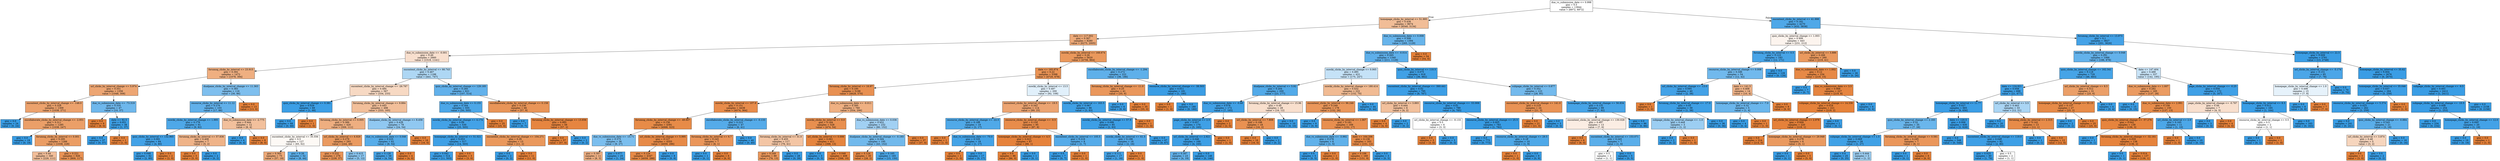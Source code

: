 digraph Tree {
node [shape=box, style="filled", color="black"] ;
0 [label="due_vs_submission_date <= 0.998\ngini = 0.5\nsamples = 13944\nvalue = [6972, 6972]", fillcolor="#e5813900"] ;
1 [label="homepage_clicks_by_interval <= 51.995\ngini = 0.438\nsamples = 9674\nvalue = [6540, 3134]", fillcolor="#e5813985"] ;
0 -> 1 [labeldistance=2.5, labelangle=45, headlabel="True"] ;
2 [label="date <= 117.002\ngini = 0.367\nsamples = 8280\nvalue = [6275, 2005]", fillcolor="#e58139ae"] ;
1 -> 2 ;
3 [label="due_vs_submission_date <= -0.001\ngini = 0.49\nsamples = 2660\nvalue = [1519, 1141]", fillcolor="#e581393f"] ;
2 -> 3 ;
4 [label="forumng_clicks_by_interval <= 23.915\ngini = 0.392\nsamples = 1472\nvalue = [1078, 394]", fillcolor="#e58139a2"] ;
3 -> 4 ;
5 [label="url_clicks_by_interval_change <= 5.974\ngini = 0.351\nsamples = 1356\nvalue = [1048, 308]", fillcolor="#e58139b4"] ;
4 -> 5 ;
6 [label="oucontent_clicks_by_interval_change <= -148.0\ngini = 0.328\nsamples = 1309\nvalue = [1038, 271]", fillcolor="#e58139bc"] ;
5 -> 6 ;
7 [label="gini = 0.0\nsamples = 24\nvalue = [0, 24]", fillcolor="#399de5ff"] ;
6 -> 7 ;
8 [label="oucollaborate_clicks_by_interval_change <= -2.931\ngini = 0.311\nsamples = 1285\nvalue = [1038, 247]", fillcolor="#e58139c2"] ;
6 -> 8 ;
9 [label="gini = 0.0\nsamples = 19\nvalue = [0, 19]", fillcolor="#399de5ff"] ;
8 -> 9 ;
10 [label="forumng_clicks_by_interval <= 0.001\ngini = 0.295\nsamples = 1266\nvalue = [1038, 228]", fillcolor="#e58139c7"] ;
8 -> 10 ;
11 [label="gini = 0.44\nsamples = 340\nvalue = [229, 111]", fillcolor="#e5813983"] ;
10 -> 11 ;
12 [label="gini = 0.221\nsamples = 926\nvalue = [809, 117]", fillcolor="#e58139da"] ;
10 -> 12 ;
13 [label="due_vs_submission_date <= -73.319\ngini = 0.335\nsamples = 47\nvalue = [10, 37]", fillcolor="#399de5ba"] ;
5 -> 13 ;
14 [label="gini = 0.0\nsamples = 9\nvalue = [9, 0]", fillcolor="#e58139ff"] ;
13 -> 14 ;
15 [label="date <= 92.5\ngini = 0.051\nsamples = 38\nvalue = [1, 37]", fillcolor="#399de5f8"] ;
13 -> 15 ;
16 [label="gini = 0.0\nsamples = 37\nvalue = [0, 37]", fillcolor="#399de5ff"] ;
15 -> 16 ;
17 [label="gini = 0.0\nsamples = 1\nvalue = [1, 0]", fillcolor="#e58139ff"] ;
15 -> 17 ;
18 [label="dualpane_clicks_by_interval_change <= 11.363\ngini = 0.383\nsamples = 116\nvalue = [30, 86]", fillcolor="#399de5a6"] ;
4 -> 18 ;
19 [label="resource_clicks_by_interval <= 11.12\ngini = 0.276\nsamples = 103\nvalue = [17, 86]", fillcolor="#399de5cd"] ;
18 -> 19 ;
20 [label="ouwiki_clicks_by_interval_change <= 1.995\ngini = 0.178\nsamples = 91\nvalue = [9, 82]", fillcolor="#399de5e3"] ;
19 -> 20 ;
21 [label="quiz_clicks_by_interval <= 132.965\ngini = 0.091\nsamples = 84\nvalue = [4, 80]", fillcolor="#399de5f2"] ;
20 -> 21 ;
22 [label="gini = 0.048\nsamples = 82\nvalue = [2, 80]", fillcolor="#399de5f9"] ;
21 -> 22 ;
23 [label="gini = 0.0\nsamples = 2\nvalue = [2, 0]", fillcolor="#e58139ff"] ;
21 -> 23 ;
24 [label="forumng_clicks_by_interval <= 57.836\ngini = 0.408\nsamples = 7\nvalue = [5, 2]", fillcolor="#e5813999"] ;
20 -> 24 ;
25 [label="gini = 0.0\nsamples = 5\nvalue = [5, 0]", fillcolor="#e58139ff"] ;
24 -> 25 ;
26 [label="gini = 0.0\nsamples = 2\nvalue = [0, 2]", fillcolor="#399de5ff"] ;
24 -> 26 ;
27 [label="due_vs_submission_date <= -2.775\ngini = 0.444\nsamples = 12\nvalue = [8, 4]", fillcolor="#e581397f"] ;
19 -> 27 ;
28 [label="gini = 0.0\nsamples = 4\nvalue = [0, 4]", fillcolor="#399de5ff"] ;
27 -> 28 ;
29 [label="gini = 0.0\nsamples = 8\nvalue = [8, 0]", fillcolor="#e58139ff"] ;
27 -> 29 ;
30 [label="gini = 0.0\nsamples = 13\nvalue = [13, 0]", fillcolor="#e58139ff"] ;
18 -> 30 ;
31 [label="oucontent_clicks_by_interval <= 66.743\ngini = 0.467\nsamples = 1188\nvalue = [441, 747]", fillcolor="#399de568"] ;
3 -> 31 ;
32 [label="oucontent_clicks_by_interval_change <= -26.787\ngini = 0.484\nsamples = 567\nvalue = [334, 233]", fillcolor="#e581394d"] ;
31 -> 32 ;
33 [label="quiz_clicks_by_interval_change <= 0.381\ngini = 0.029\nsamples = 69\nvalue = [1, 68]", fillcolor="#399de5fb"] ;
32 -> 33 ;
34 [label="gini = 0.0\nsamples = 68\nvalue = [0, 68]", fillcolor="#399de5ff"] ;
33 -> 34 ;
35 [label="gini = 0.0\nsamples = 1\nvalue = [1, 0]", fillcolor="#e58139ff"] ;
33 -> 35 ;
36 [label="forumng_clicks_by_interval_change <= 9.884\ngini = 0.443\nsamples = 498\nvalue = [333, 165]", fillcolor="#e5813981"] ;
32 -> 36 ;
37 [label="forumng_clicks_by_interval <= 0.005\ngini = 0.389\nsamples = 420\nvalue = [309, 111]", fillcolor="#e58139a3"] ;
36 -> 37 ;
38 [label="oucontent_clicks_by_interval <= 35.556\ngini = 0.5\nsamples = 127\nvalue = [65, 62]", fillcolor="#e581390c"] ;
37 -> 38 ;
39 [label="gini = 0.365\nsamples = 75\nvalue = [57, 18]", fillcolor="#e58139ae"] ;
38 -> 39 ;
40 [label="gini = 0.26\nsamples = 52\nvalue = [8, 44]", fillcolor="#399de5d1"] ;
38 -> 40 ;
41 [label="url_clicks_by_interval <= 6.929\ngini = 0.279\nsamples = 293\nvalue = [244, 49]", fillcolor="#e58139cc"] ;
37 -> 41 ;
42 [label="gini = 0.232\nsamples = 276\nvalue = [239, 37]", fillcolor="#e58139d8"] ;
41 -> 42 ;
43 [label="gini = 0.415\nsamples = 17\nvalue = [5, 12]", fillcolor="#399de595"] ;
41 -> 43 ;
44 [label="dualpane_clicks_by_interval_change <= 8.458\ngini = 0.426\nsamples = 78\nvalue = [24, 54]", fillcolor="#399de58e"] ;
36 -> 44 ;
45 [label="due_vs_submission_date <= 0.046\ngini = 0.225\nsamples = 62\nvalue = [8, 54]", fillcolor="#399de5d9"] ;
44 -> 45 ;
46 [label="gini = 0.128\nsamples = 58\nvalue = [4, 54]", fillcolor="#399de5ec"] ;
45 -> 46 ;
47 [label="gini = 0.0\nsamples = 4\nvalue = [4, 0]", fillcolor="#e58139ff"] ;
45 -> 47 ;
48 [label="gini = 0.0\nsamples = 16\nvalue = [16, 0]", fillcolor="#e58139ff"] ;
44 -> 48 ;
49 [label="quiz_clicks_by_interval_change <= 129.185\ngini = 0.285\nsamples = 621\nvalue = [107, 514]", fillcolor="#399de5ca"] ;
31 -> 49 ;
50 [label="due_vs_submission_date <= 0.155\ngini = 0.164\nsamples = 555\nvalue = [50, 505]", fillcolor="#399de5e6"] ;
49 -> 50 ;
51 [label="ouwiki_clicks_by_interval_change <= 4.174\ngini = 0.09\nsamples = 530\nvalue = [25, 505]", fillcolor="#399de5f2"] ;
50 -> 51 ;
52 [label="homepage_clicks_by_interval <= 51.021\ngini = 0.053\nsamples = 517\nvalue = [14, 503]", fillcolor="#399de5f8"] ;
51 -> 52 ;
53 [label="gini = 0.042\nsamples = 514\nvalue = [11, 503]", fillcolor="#399de5f9"] ;
52 -> 53 ;
54 [label="gini = 0.0\nsamples = 3\nvalue = [3, 0]", fillcolor="#e58139ff"] ;
52 -> 54 ;
55 [label="oucontent_clicks_by_interval_change <= 104.271\ngini = 0.26\nsamples = 13\nvalue = [11, 2]", fillcolor="#e58139d1"] ;
51 -> 55 ;
56 [label="gini = 0.0\nsamples = 2\nvalue = [0, 2]", fillcolor="#399de5ff"] ;
55 -> 56 ;
57 [label="gini = 0.0\nsamples = 11\nvalue = [11, 0]", fillcolor="#e58139ff"] ;
55 -> 57 ;
58 [label="gini = 0.0\nsamples = 25\nvalue = [25, 0]", fillcolor="#e58139ff"] ;
50 -> 58 ;
59 [label="oucollaborate_clicks_by_interval_change <= 0.158\ngini = 0.236\nsamples = 66\nvalue = [57, 9]", fillcolor="#e58139d7"] ;
49 -> 59 ;
60 [label="gini = 0.0\nsamples = 7\nvalue = [0, 7]", fillcolor="#399de5ff"] ;
59 -> 60 ;
61 [label="forumng_clicks_by_interval_change <= 13.656\ngini = 0.065\nsamples = 59\nvalue = [57, 2]", fillcolor="#e58139f6"] ;
59 -> 61 ;
62 [label="gini = 0.0\nsamples = 57\nvalue = [57, 0]", fillcolor="#e58139ff"] ;
61 -> 62 ;
63 [label="gini = 0.0\nsamples = 2\nvalue = [0, 2]", fillcolor="#399de5ff"] ;
61 -> 63 ;
64 [label="ouwiki_clicks_by_interval <= 168.674\ngini = 0.26\nsamples = 5620\nvalue = [4756, 864]", fillcolor="#e58139d1"] ;
2 -> 64 ;
65 [label="date <= 165.974\ngini = 0.22\nsamples = 5398\nvalue = [4720, 678]", fillcolor="#e58139da"] ;
64 -> 65 ;
66 [label="forumng_clicks_by_interval <= 16.97\ngini = 0.195\nsamples = 5198\nvalue = [4628, 570]", fillcolor="#e58139e0"] ;
65 -> 66 ;
67 [label="ouwiki_clicks_by_interval <= 107.9\ngini = 0.151\nsamples = 4438\nvalue = [4074, 364]", fillcolor="#e58139e8"] ;
66 -> 67 ;
68 [label="forumng_clicks_by_interval_change <= -49.607\ngini = 0.136\nsamples = 4391\nvalue = [4068, 323]", fillcolor="#e58139eb"] ;
67 -> 68 ;
69 [label="due_vs_submission_date <= -15.71\ngini = 0.375\nsamples = 36\nvalue = [9, 27]", fillcolor="#399de5aa"] ;
68 -> 69 ;
70 [label="gini = 0.397\nsamples = 11\nvalue = [8, 3]", fillcolor="#e581399f"] ;
69 -> 70 ;
71 [label="gini = 0.077\nsamples = 25\nvalue = [1, 24]", fillcolor="#399de5f4"] ;
69 -> 71 ;
72 [label="url_clicks_by_interval_change <= 5.995\ngini = 0.127\nsamples = 4355\nvalue = [4059, 296]", fillcolor="#e58139ec"] ;
68 -> 72 ;
73 [label="gini = 0.124\nsamples = 4347\nvalue = [4059, 288]", fillcolor="#e58139ed"] ;
72 -> 73 ;
74 [label="gini = 0.0\nsamples = 8\nvalue = [0, 8]", fillcolor="#399de5ff"] ;
72 -> 74 ;
75 [label="oucollaborate_clicks_by_interval_change <= -0.133\ngini = 0.223\nsamples = 47\nvalue = [6, 41]", fillcolor="#399de5da"] ;
67 -> 75 ;
76 [label="forumng_clicks_by_interval <= 6.7\ngini = 0.245\nsamples = 7\nvalue = [6, 1]", fillcolor="#e58139d4"] ;
75 -> 76 ;
77 [label="gini = 0.0\nsamples = 1\nvalue = [0, 1]", fillcolor="#399de5ff"] ;
76 -> 77 ;
78 [label="gini = 0.0\nsamples = 6\nvalue = [6, 0]", fillcolor="#e58139ff"] ;
76 -> 78 ;
79 [label="gini = 0.0\nsamples = 40\nvalue = [0, 40]", fillcolor="#399de5ff"] ;
75 -> 79 ;
80 [label="due_vs_submission_date <= -0.011\ngini = 0.395\nsamples = 760\nvalue = [554, 206]", fillcolor="#e58139a0"] ;
66 -> 80 ;
81 [label="ouwiki_clicks_by_interval <= 0.0\ngini = 0.184\nsamples = 528\nvalue = [474, 54]", fillcolor="#e58139e2"] ;
80 -> 81 ;
82 [label="forumng_clicks_by_interval <= 31.0\ngini = 0.455\nsamples = 117\nvalue = [76, 41]", fillcolor="#e5813975"] ;
81 -> 82 ;
83 [label="gini = 0.249\nsamples = 89\nvalue = [76, 13]", fillcolor="#e58139d3"] ;
82 -> 83 ;
84 [label="gini = 0.0\nsamples = 28\nvalue = [0, 28]", fillcolor="#399de5ff"] ;
82 -> 84 ;
85 [label="url_clicks_by_interval <= 0.006\ngini = 0.061\nsamples = 411\nvalue = [398, 13]", fillcolor="#e58139f7"] ;
81 -> 85 ;
86 [label="gini = 0.0\nsamples = 3\nvalue = [0, 3]", fillcolor="#399de5ff"] ;
85 -> 86 ;
87 [label="gini = 0.048\nsamples = 408\nvalue = [398, 10]", fillcolor="#e58139f9"] ;
85 -> 87 ;
88 [label="due_vs_submission_date <= 0.036\ngini = 0.452\nsamples = 232\nvalue = [80, 152]", fillcolor="#399de579"] ;
80 -> 88 ;
89 [label="dualpane_clicks_by_interval_change <= -0.193\ngini = 0.344\nsamples = 195\nvalue = [43, 152]", fillcolor="#399de5b7"] ;
88 -> 89 ;
90 [label="gini = 0.124\nsamples = 30\nvalue = [28, 2]", fillcolor="#e58139ed"] ;
89 -> 90 ;
91 [label="gini = 0.165\nsamples = 165\nvalue = [15, 150]", fillcolor="#399de5e6"] ;
89 -> 91 ;
92 [label="gini = 0.0\nsamples = 37\nvalue = [37, 0]", fillcolor="#e58139ff"] ;
88 -> 92 ;
93 [label="ouwiki_clicks_by_interval <= 13.5\ngini = 0.497\nsamples = 200\nvalue = [92, 108]", fillcolor="#399de526"] ;
65 -> 93 ;
94 [label="oucontent_clicks_by_interval_change <= -19.5\ngini = 0.342\nsamples = 114\nvalue = [89, 25]", fillcolor="#e58139b7"] ;
93 -> 94 ;
95 [label="resource_clicks_by_interval_change <= -22.5\ngini = 0.188\nsamples = 19\nvalue = [2, 17]", fillcolor="#399de5e1"] ;
94 -> 95 ;
96 [label="gini = 0.0\nsamples = 1\nvalue = [1, 0]", fillcolor="#e58139ff"] ;
95 -> 96 ;
97 [label="due_vs_submission_date <= -70.0\ngini = 0.105\nsamples = 18\nvalue = [1, 17]", fillcolor="#399de5f0"] ;
95 -> 97 ;
98 [label="gini = 0.0\nsamples = 1\nvalue = [1, 0]", fillcolor="#e58139ff"] ;
97 -> 98 ;
99 [label="gini = 0.0\nsamples = 17\nvalue = [0, 17]", fillcolor="#399de5ff"] ;
97 -> 99 ;
100 [label="resource_clicks_by_interval_change <= -0.5\ngini = 0.154\nsamples = 95\nvalue = [87, 8]", fillcolor="#e58139e8"] ;
94 -> 100 ;
101 [label="homepage_clicks_by_interval_change <= 4.5\ngini = 0.023\nsamples = 87\nvalue = [86, 1]", fillcolor="#e58139fc"] ;
100 -> 101 ;
102 [label="gini = 0.0\nsamples = 86\nvalue = [86, 0]", fillcolor="#e58139ff"] ;
101 -> 102 ;
103 [label="gini = 0.0\nsamples = 1\nvalue = [0, 1]", fillcolor="#399de5ff"] ;
101 -> 103 ;
104 [label="oucontent_clicks_by_interval <= 105.5\ngini = 0.219\nsamples = 8\nvalue = [1, 7]", fillcolor="#399de5db"] ;
100 -> 104 ;
105 [label="gini = 0.0\nsamples = 7\nvalue = [0, 7]", fillcolor="#399de5ff"] ;
104 -> 105 ;
106 [label="gini = 0.0\nsamples = 1\nvalue = [1, 0]", fillcolor="#e58139ff"] ;
104 -> 106 ;
107 [label="ouwiki_clicks_by_interval <= 163.5\ngini = 0.067\nsamples = 86\nvalue = [3, 83]", fillcolor="#399de5f6"] ;
93 -> 107 ;
108 [label="ouwiki_clicks_by_interval_change <= 57.5\ngini = 0.046\nsamples = 85\nvalue = [2, 83]", fillcolor="#399de5f9"] ;
107 -> 108 ;
109 [label="ouwiki_clicks_by_interval <= 61.5\ngini = 0.198\nsamples = 18\nvalue = [2, 16]", fillcolor="#399de5df"] ;
108 -> 109 ;
110 [label="gini = 0.111\nsamples = 17\nvalue = [1, 16]", fillcolor="#399de5ef"] ;
109 -> 110 ;
111 [label="gini = 0.0\nsamples = 1\nvalue = [1, 0]", fillcolor="#e58139ff"] ;
109 -> 111 ;
112 [label="gini = 0.0\nsamples = 67\nvalue = [0, 67]", fillcolor="#399de5ff"] ;
108 -> 112 ;
113 [label="gini = 0.0\nsamples = 1\nvalue = [1, 0]", fillcolor="#e58139ff"] ;
107 -> 113 ;
114 [label="oucollaborate_clicks_by_interval_change <= -1.294\ngini = 0.272\nsamples = 222\nvalue = [36, 186]", fillcolor="#399de5ce"] ;
64 -> 114 ;
115 [label="forumng_clicks_by_interval_change <= -11.0\ngini = 0.25\nsamples = 41\nvalue = [35, 6]", fillcolor="#e58139d3"] ;
114 -> 115 ;
116 [label="gini = 0.0\nsamples = 6\nvalue = [0, 6]", fillcolor="#399de5ff"] ;
115 -> 116 ;
117 [label="gini = 0.0\nsamples = 35\nvalue = [35, 0]", fillcolor="#e58139ff"] ;
115 -> 117 ;
118 [label="resource_clicks_by_interval_change <= -38.503\ngini = 0.011\nsamples = 181\nvalue = [1, 180]", fillcolor="#399de5fe"] ;
114 -> 118 ;
119 [label="gini = 0.0\nsamples = 1\nvalue = [1, 0]", fillcolor="#e58139ff"] ;
118 -> 119 ;
120 [label="gini = 0.0\nsamples = 180\nvalue = [0, 180]", fillcolor="#399de5ff"] ;
118 -> 120 ;
121 [label="due_vs_submission_date <= 0.008\ngini = 0.308\nsamples = 1394\nvalue = [265, 1129]", fillcolor="#399de5c3"] ;
1 -> 121 ;
122 [label="due_vs_submission_date <= -0.014\ngini = 0.265\nsamples = 1340\nvalue = [211, 1129]", fillcolor="#399de5cf"] ;
121 -> 122 ;
123 [label="ouwiki_clicks_by_interval_change <= 0.065\ngini = 0.485\nsamples = 422\nvalue = [175, 247]", fillcolor="#399de54a"] ;
122 -> 123 ;
124 [label="dualpane_clicks_by_interval <= 5.92\ngini = 0.204\nsamples = 200\nvalue = [23, 177]", fillcolor="#399de5de"] ;
123 -> 124 ;
125 [label="due_vs_submission_date <= -0.68\ngini = 0.078\nsamples = 172\nvalue = [7, 165]", fillcolor="#399de5f4"] ;
124 -> 125 ;
126 [label="page_clicks_by_interval <= 2.5\ngini = 0.057\nsamples = 170\nvalue = [5, 165]", fillcolor="#399de5f7"] ;
125 -> 126 ;
127 [label="url_clicks_by_interval <= 2.921\ngini = 0.046\nsamples = 169\nvalue = [4, 165]", fillcolor="#399de5f9"] ;
126 -> 127 ;
128 [label="gini = 0.287\nsamples = 23\nvalue = [4, 19]", fillcolor="#399de5c9"] ;
127 -> 128 ;
129 [label="gini = 0.0\nsamples = 146\nvalue = [0, 146]", fillcolor="#399de5ff"] ;
127 -> 129 ;
130 [label="gini = 0.0\nsamples = 1\nvalue = [1, 0]", fillcolor="#e58139ff"] ;
126 -> 130 ;
131 [label="gini = 0.0\nsamples = 2\nvalue = [2, 0]", fillcolor="#e58139ff"] ;
125 -> 131 ;
132 [label="forumng_clicks_by_interval_change <= 15.96\ngini = 0.49\nsamples = 28\nvalue = [16, 12]", fillcolor="#e5813940"] ;
124 -> 132 ;
133 [label="url_clicks_by_interval <= 7.808\ngini = 0.198\nsamples = 18\nvalue = [16, 2]", fillcolor="#e58139df"] ;
132 -> 133 ;
134 [label="gini = 0.0\nsamples = 16\nvalue = [16, 0]", fillcolor="#e58139ff"] ;
133 -> 134 ;
135 [label="gini = 0.0\nsamples = 2\nvalue = [0, 2]", fillcolor="#399de5ff"] ;
133 -> 135 ;
136 [label="gini = 0.0\nsamples = 10\nvalue = [0, 10]", fillcolor="#399de5ff"] ;
132 -> 136 ;
137 [label="ouwiki_clicks_by_interval_change <= 180.414\ngini = 0.432\nsamples = 222\nvalue = [152, 70]", fillcolor="#e581398a"] ;
123 -> 137 ;
138 [label="oucontent_clicks_by_interval <= 96.246\ngini = 0.249\nsamples = 178\nvalue = [152, 26]", fillcolor="#e58139d3"] ;
137 -> 138 ;
139 [label="gini = 0.0\nsamples = 9\nvalue = [0, 9]", fillcolor="#399de5ff"] ;
138 -> 139 ;
140 [label="resource_clicks_by_interval <= 1.067\ngini = 0.181\nsamples = 169\nvalue = [152, 17]", fillcolor="#e58139e2"] ;
138 -> 140 ;
141 [label="due_vs_submission_date <= -3.992\ngini = 0.278\nsamples = 6\nvalue = [1, 5]", fillcolor="#399de5cc"] ;
140 -> 141 ;
142 [label="gini = 0.0\nsamples = 5\nvalue = [0, 5]", fillcolor="#399de5ff"] ;
141 -> 142 ;
143 [label="gini = 0.0\nsamples = 1\nvalue = [1, 0]", fillcolor="#e58139ff"] ;
141 -> 143 ;
144 [label="date <= 164.206\ngini = 0.136\nsamples = 163\nvalue = [151, 12]", fillcolor="#e58139eb"] ;
140 -> 144 ;
145 [label="gini = 0.106\nsamples = 160\nvalue = [151, 9]", fillcolor="#e58139f0"] ;
144 -> 145 ;
146 [label="gini = 0.0\nsamples = 3\nvalue = [0, 3]", fillcolor="#399de5ff"] ;
144 -> 146 ;
147 [label="gini = 0.0\nsamples = 44\nvalue = [0, 44]", fillcolor="#399de5ff"] ;
137 -> 147 ;
148 [label="quiz_clicks_by_interval <= 110.5\ngini = 0.075\nsamples = 918\nvalue = [36, 882]", fillcolor="#399de5f5"] ;
122 -> 148 ;
149 [label="oucontent_clicks_by_interval_change <= -360.441\ngini = 0.02\nsamples = 795\nvalue = [8, 787]", fillcolor="#399de5fc"] ;
148 -> 149 ;
150 [label="url_clicks_by_interval <= 3.893\ngini = 0.444\nsamples = 6\nvalue = [4, 2]", fillcolor="#e581397f"] ;
149 -> 150 ;
151 [label="gini = 0.0\nsamples = 4\nvalue = [4, 0]", fillcolor="#e58139ff"] ;
150 -> 151 ;
152 [label="gini = 0.0\nsamples = 2\nvalue = [0, 2]", fillcolor="#399de5ff"] ;
150 -> 152 ;
153 [label="resource_clicks_by_interval_change <= -53.906\ngini = 0.01\nsamples = 789\nvalue = [4, 785]", fillcolor="#399de5fe"] ;
149 -> 153 ;
154 [label="url_clicks_by_interval_change <= -9.133\ngini = 0.5\nsamples = 6\nvalue = [3, 3]", fillcolor="#e5813900"] ;
153 -> 154 ;
155 [label="gini = 0.0\nsamples = 3\nvalue = [3, 0]", fillcolor="#e58139ff"] ;
154 -> 155 ;
156 [label="gini = 0.0\nsamples = 3\nvalue = [0, 3]", fillcolor="#399de5ff"] ;
154 -> 156 ;
157 [label="resource_clicks_by_interval_change <= 25.5\ngini = 0.003\nsamples = 783\nvalue = [1, 782]", fillcolor="#399de5ff"] ;
153 -> 157 ;
158 [label="gini = 0.0\nsamples = 773\nvalue = [0, 773]", fillcolor="#399de5ff"] ;
157 -> 158 ;
159 [label="resource_clicks_by_interval_change <= 29.5\ngini = 0.18\nsamples = 10\nvalue = [1, 9]", fillcolor="#399de5e3"] ;
157 -> 159 ;
160 [label="gini = 0.0\nsamples = 1\nvalue = [1, 0]", fillcolor="#e58139ff"] ;
159 -> 160 ;
161 [label="gini = 0.0\nsamples = 9\nvalue = [0, 9]", fillcolor="#399de5ff"] ;
159 -> 161 ;
162 [label="subpage_clicks_by_interval <= 0.877\ngini = 0.352\nsamples = 123\nvalue = [28, 95]", fillcolor="#399de5b4"] ;
148 -> 162 ;
163 [label="oucontent_clicks_by_interval_change <= 141.0\ngini = 0.219\nsamples = 24\nvalue = [21, 3]", fillcolor="#e58139db"] ;
162 -> 163 ;
164 [label="gini = 0.0\nsamples = 21\nvalue = [21, 0]", fillcolor="#e58139ff"] ;
163 -> 164 ;
165 [label="gini = 0.0\nsamples = 3\nvalue = [0, 3]", fillcolor="#399de5ff"] ;
163 -> 165 ;
166 [label="homepage_clicks_by_interval_change <= 56.834\ngini = 0.131\nsamples = 99\nvalue = [7, 92]", fillcolor="#399de5ec"] ;
162 -> 166 ;
167 [label="oucontent_clicks_by_interval_change <= 130.028\ngini = 0.497\nsamples = 13\nvalue = [7, 6]", fillcolor="#e5813924"] ;
166 -> 167 ;
168 [label="gini = 0.0\nsamples = 6\nvalue = [6, 0]", fillcolor="#e58139ff"] ;
167 -> 168 ;
169 [label="oucontent_clicks_by_interval <= 153.071\ngini = 0.245\nsamples = 7\nvalue = [1, 6]", fillcolor="#399de5d4"] ;
167 -> 169 ;
170 [label="gini = 0.5\nsamples = 2\nvalue = [1, 1]", fillcolor="#e5813900"] ;
169 -> 170 ;
171 [label="gini = 0.0\nsamples = 5\nvalue = [0, 5]", fillcolor="#399de5ff"] ;
169 -> 171 ;
172 [label="gini = 0.0\nsamples = 86\nvalue = [0, 86]", fillcolor="#399de5ff"] ;
166 -> 172 ;
173 [label="gini = 0.0\nsamples = 54\nvalue = [54, 0]", fillcolor="#e58139ff"] ;
121 -> 173 ;
174 [label="oucontent_clicks_by_interval <= 41.998\ngini = 0.182\nsamples = 4270\nvalue = [432, 3838]", fillcolor="#399de5e2"] ;
0 -> 174 [labeldistance=2.5, labelangle=-45, headlabel="False"] ;
175 [label="quiz_clicks_by_interval_change <= 1.003\ngini = 0.499\nsamples = 443\nvalue = [231, 212]", fillcolor="#e5813915"] ;
174 -> 175 ;
176 [label="forumng_clicks_by_interval <= 0.5\ngini = 0.123\nsamples = 183\nvalue = [12, 171]", fillcolor="#399de5ed"] ;
175 -> 176 ;
177 [label="resource_clicks_by_interval_change <= 0.008\ngini = 0.346\nsamples = 54\nvalue = [12, 42]", fillcolor="#399de5b6"] ;
176 -> 177 ;
178 [label="url_clicks_by_interval_change <= -13.0\ngini = 0.095\nsamples = 40\nvalue = [2, 38]", fillcolor="#399de5f2"] ;
177 -> 178 ;
179 [label="gini = 0.0\nsamples = 1\nvalue = [1, 0]", fillcolor="#e58139ff"] ;
178 -> 179 ;
180 [label="forumng_clicks_by_interval_change <= -17.0\ngini = 0.05\nsamples = 39\nvalue = [1, 38]", fillcolor="#399de5f8"] ;
178 -> 180 ;
181 [label="subpage_clicks_by_interval_change <= -1.0\ngini = 0.444\nsamples = 3\nvalue = [1, 2]", fillcolor="#399de57f"] ;
180 -> 181 ;
182 [label="gini = 0.0\nsamples = 2\nvalue = [0, 2]", fillcolor="#399de5ff"] ;
181 -> 182 ;
183 [label="gini = 0.0\nsamples = 1\nvalue = [1, 0]", fillcolor="#e58139ff"] ;
181 -> 183 ;
184 [label="gini = 0.0\nsamples = 36\nvalue = [0, 36]", fillcolor="#399de5ff"] ;
180 -> 184 ;
185 [label="date <= 141.5\ngini = 0.408\nsamples = 14\nvalue = [10, 4]", fillcolor="#e5813999"] ;
177 -> 185 ;
186 [label="homepage_clicks_by_interval_change <= -7.0\ngini = 0.32\nsamples = 5\nvalue = [1, 4]", fillcolor="#399de5bf"] ;
185 -> 186 ;
187 [label="gini = 0.0\nsamples = 4\nvalue = [0, 4]", fillcolor="#399de5ff"] ;
186 -> 187 ;
188 [label="gini = 0.0\nsamples = 1\nvalue = [1, 0]", fillcolor="#e58139ff"] ;
186 -> 188 ;
189 [label="gini = 0.0\nsamples = 9\nvalue = [9, 0]", fillcolor="#e58139ff"] ;
185 -> 189 ;
190 [label="gini = 0.0\nsamples = 129\nvalue = [0, 129]", fillcolor="#399de5ff"] ;
176 -> 190 ;
191 [label="url_clicks_by_interval <= 3.886\ngini = 0.266\nsamples = 260\nvalue = [219, 41]", fillcolor="#e58139cf"] ;
175 -> 191 ;
192 [label="due_vs_submission_date <= 1.002\ngini = 0.12\nsamples = 234\nvalue = [219, 15]", fillcolor="#e58139ee"] ;
191 -> 192 ;
193 [label="gini = 0.0\nsamples = 7\nvalue = [0, 7]", fillcolor="#399de5ff"] ;
192 -> 193 ;
194 [label="due_vs_submission_date <= 3.5\ngini = 0.068\nsamples = 227\nvalue = [219, 8]", fillcolor="#e58139f6"] ;
192 -> 194 ;
195 [label="subpage_clicks_by_interval_change <= 14.336\ngini = 0.018\nsamples = 221\nvalue = [219, 2]", fillcolor="#e58139fd"] ;
194 -> 195 ;
196 [label="url_clicks_by_interval_change <= 2.978\ngini = 0.009\nsamples = 220\nvalue = [219, 1]", fillcolor="#e58139fe"] ;
195 -> 196 ;
197 [label="gini = 0.0\nsamples = 214\nvalue = [214, 0]", fillcolor="#e58139ff"] ;
196 -> 197 ;
198 [label="homepage_clicks_by_interval_change <= 29.948\ngini = 0.278\nsamples = 6\nvalue = [5, 1]", fillcolor="#e58139cc"] ;
196 -> 198 ;
199 [label="gini = 0.0\nsamples = 1\nvalue = [0, 1]", fillcolor="#399de5ff"] ;
198 -> 199 ;
200 [label="gini = 0.0\nsamples = 5\nvalue = [5, 0]", fillcolor="#e58139ff"] ;
198 -> 200 ;
201 [label="gini = 0.0\nsamples = 1\nvalue = [0, 1]", fillcolor="#399de5ff"] ;
195 -> 201 ;
202 [label="gini = 0.0\nsamples = 6\nvalue = [0, 6]", fillcolor="#399de5ff"] ;
194 -> 202 ;
203 [label="gini = 0.0\nsamples = 26\nvalue = [0, 26]", fillcolor="#399de5ff"] ;
191 -> 203 ;
204 [label="forumng_clicks_by_interval <= 13.973\ngini = 0.1\nsamples = 3827\nvalue = [201, 3626]", fillcolor="#399de5f1"] ;
174 -> 204 ;
205 [label="ouwiki_clicks_by_interval_change <= 0.048\ngini = 0.291\nsamples = 1066\nvalue = [188, 878]", fillcolor="#399de5c8"] ;
204 -> 205 ;
206 [label="quiz_clicks_by_interval_change <= 162.341\ngini = 0.118\nsamples = 729\nvalue = [46, 683]", fillcolor="#399de5ee"] ;
205 -> 206 ;
207 [label="date <= 124.921\ngini = 0.058\nsamples = 698\nvalue = [21, 677]", fillcolor="#399de5f7"] ;
206 -> 207 ;
208 [label="homepage_clicks_by_interval <= 11.77\ngini = 0.027\nsamples = 665\nvalue = [9, 656]", fillcolor="#399de5fc"] ;
207 -> 208 ;
209 [label="quiz_clicks_by_interval_change <= 2.183\ngini = 0.32\nsamples = 35\nvalue = [7, 28]", fillcolor="#399de5bf"] ;
208 -> 209 ;
210 [label="subpage_clicks_by_interval_change <= 1.5\ngini = 0.069\nsamples = 28\nvalue = [1, 27]", fillcolor="#399de5f6"] ;
209 -> 210 ;
211 [label="gini = 0.0\nsamples = 25\nvalue = [0, 25]", fillcolor="#399de5ff"] ;
210 -> 211 ;
212 [label="gini = 0.444\nsamples = 3\nvalue = [1, 2]", fillcolor="#399de57f"] ;
210 -> 212 ;
213 [label="forumng_clicks_by_interval_change <= 0.581\ngini = 0.245\nsamples = 7\nvalue = [6, 1]", fillcolor="#e58139d4"] ;
209 -> 213 ;
214 [label="gini = 0.0\nsamples = 1\nvalue = [0, 1]", fillcolor="#399de5ff"] ;
213 -> 214 ;
215 [label="gini = 0.0\nsamples = 6\nvalue = [6, 0]", fillcolor="#e58139ff"] ;
213 -> 215 ;
216 [label="date <= 120.5\ngini = 0.006\nsamples = 630\nvalue = [2, 628]", fillcolor="#399de5fe"] ;
208 -> 216 ;
217 [label="gini = 0.0\nsamples = 548\nvalue = [0, 548]", fillcolor="#399de5ff"] ;
216 -> 217 ;
218 [label="oucontent_clicks_by_interval_change <= 119.0\ngini = 0.048\nsamples = 82\nvalue = [2, 80]", fillcolor="#399de5f9"] ;
216 -> 218 ;
219 [label="gini = 0.025\nsamples = 80\nvalue = [1, 79]", fillcolor="#399de5fc"] ;
218 -> 219 ;
220 [label="gini = 0.5\nsamples = 2\nvalue = [1, 1]", fillcolor="#e5813900"] ;
218 -> 220 ;
221 [label="url_clicks_by_interval <= 3.5\ngini = 0.463\nsamples = 33\nvalue = [12, 21]", fillcolor="#399de56d"] ;
207 -> 221 ;
222 [label="gini = 0.0\nsamples = 20\nvalue = [0, 20]", fillcolor="#399de5ff"] ;
221 -> 222 ;
223 [label="forumng_clicks_by_interval <= 2.315\ngini = 0.142\nsamples = 13\nvalue = [12, 1]", fillcolor="#e58139ea"] ;
221 -> 223 ;
224 [label="gini = 0.0\nsamples = 1\nvalue = [0, 1]", fillcolor="#399de5ff"] ;
223 -> 224 ;
225 [label="gini = 0.0\nsamples = 12\nvalue = [12, 0]", fillcolor="#e58139ff"] ;
223 -> 225 ;
226 [label="url_clicks_by_interval_change <= 8.5\ngini = 0.312\nsamples = 31\nvalue = [25, 6]", fillcolor="#e58139c2"] ;
206 -> 226 ;
227 [label="homepage_clicks_by_interval_change <= 55.15\ngini = 0.137\nsamples = 27\nvalue = [25, 2]", fillcolor="#e58139eb"] ;
226 -> 227 ;
228 [label="gini = 0.0\nsamples = 2\nvalue = [0, 2]", fillcolor="#399de5ff"] ;
227 -> 228 ;
229 [label="gini = 0.0\nsamples = 25\nvalue = [25, 0]", fillcolor="#e58139ff"] ;
227 -> 229 ;
230 [label="gini = 0.0\nsamples = 4\nvalue = [0, 4]", fillcolor="#399de5ff"] ;
226 -> 230 ;
231 [label="date <= 147.404\ngini = 0.488\nsamples = 337\nvalue = [142, 195]", fillcolor="#399de545"] ;
205 -> 231 ;
232 [label="due_vs_submission_date <= 1.007\ngini = 0.282\nsamples = 165\nvalue = [137, 28]", fillcolor="#e58139cb"] ;
231 -> 232 ;
233 [label="gini = 0.0\nsamples = 15\nvalue = [0, 15]", fillcolor="#399de5ff"] ;
232 -> 233 ;
234 [label="due_vs_submission_date <= 2.991\ngini = 0.158\nsamples = 150\nvalue = [137, 13]", fillcolor="#e58139e7"] ;
232 -> 234 ;
235 [label="quiz_clicks_by_interval_change <= -57.276\ngini = 0.042\nsamples = 139\nvalue = [136, 3]", fillcolor="#e58139f9"] ;
234 -> 235 ;
236 [label="gini = 0.0\nsamples = 1\nvalue = [0, 1]", fillcolor="#399de5ff"] ;
235 -> 236 ;
237 [label="forumng_clicks_by_interval_change <= -32.161\ngini = 0.029\nsamples = 138\nvalue = [136, 2]", fillcolor="#e58139fb"] ;
235 -> 237 ;
238 [label="gini = 0.0\nsamples = 1\nvalue = [0, 1]", fillcolor="#399de5ff"] ;
237 -> 238 ;
239 [label="gini = 0.014\nsamples = 137\nvalue = [136, 1]", fillcolor="#e58139fd"] ;
237 -> 239 ;
240 [label="url_clicks_by_interval <= 2.0\ngini = 0.165\nsamples = 11\nvalue = [1, 10]", fillcolor="#399de5e6"] ;
234 -> 240 ;
241 [label="gini = 0.0\nsamples = 1\nvalue = [1, 0]", fillcolor="#e58139ff"] ;
240 -> 241 ;
242 [label="gini = 0.0\nsamples = 10\nvalue = [0, 10]", fillcolor="#399de5ff"] ;
240 -> 242 ;
243 [label="page_clicks_by_interval_change <= -0.25\ngini = 0.056\nsamples = 172\nvalue = [5, 167]", fillcolor="#399de5f7"] ;
231 -> 243 ;
244 [label="page_clicks_by_interval_change <= -0.787\ngini = 0.49\nsamples = 7\nvalue = [4, 3]", fillcolor="#e5813940"] ;
243 -> 244 ;
245 [label="gini = 0.0\nsamples = 3\nvalue = [0, 3]", fillcolor="#399de5ff"] ;
244 -> 245 ;
246 [label="gini = 0.0\nsamples = 4\nvalue = [4, 0]", fillcolor="#e58139ff"] ;
244 -> 246 ;
247 [label="homepage_clicks_by_interval <= 8.5\ngini = 0.012\nsamples = 165\nvalue = [1, 164]", fillcolor="#399de5fd"] ;
243 -> 247 ;
248 [label="resource_clicks_by_interval_change <= 0.5\ngini = 0.5\nsamples = 2\nvalue = [1, 1]", fillcolor="#e5813900"] ;
247 -> 248 ;
249 [label="gini = 0.0\nsamples = 1\nvalue = [0, 1]", fillcolor="#399de5ff"] ;
248 -> 249 ;
250 [label="gini = 0.0\nsamples = 1\nvalue = [1, 0]", fillcolor="#e58139ff"] ;
248 -> 250 ;
251 [label="gini = 0.0\nsamples = 163\nvalue = [0, 163]", fillcolor="#399de5ff"] ;
247 -> 251 ;
252 [label="homepage_clicks_by_interval <= 22.5\ngini = 0.009\nsamples = 2761\nvalue = [13, 2748]", fillcolor="#399de5fe"] ;
204 -> 252 ;
253 [label="url_clicks_by_interval_change <= -5.174\ngini = 0.151\nsamples = 85\nvalue = [7, 78]", fillcolor="#399de5e8"] ;
252 -> 253 ;
254 [label="homepage_clicks_by_interval_change <= 1.0\ngini = 0.498\nsamples = 15\nvalue = [7, 8]", fillcolor="#399de520"] ;
253 -> 254 ;
255 [label="gini = 0.0\nsamples = 8\nvalue = [0, 8]", fillcolor="#399de5ff"] ;
254 -> 255 ;
256 [label="gini = 0.0\nsamples = 7\nvalue = [7, 0]", fillcolor="#e58139ff"] ;
254 -> 256 ;
257 [label="gini = 0.0\nsamples = 70\nvalue = [0, 70]", fillcolor="#399de5ff"] ;
253 -> 257 ;
258 [label="homepage_clicks_by_interval <= 35.62\ngini = 0.004\nsamples = 2676\nvalue = [6, 2670]", fillcolor="#399de5fe"] ;
252 -> 258 ;
259 [label="homepage_clicks_by_interval <= 35.046\ngini = 0.037\nsamples = 264\nvalue = [5, 259]", fillcolor="#399de5fa"] ;
258 -> 259 ;
260 [label="resource_clicks_by_interval_change <= 5.374\ngini = 0.023\nsamples = 262\nvalue = [3, 259]", fillcolor="#399de5fc"] ;
259 -> 260 ;
261 [label="gini = 0.0\nsamples = 241\nvalue = [0, 241]", fillcolor="#399de5ff"] ;
260 -> 261 ;
262 [label="quiz_clicks_by_interval_change <= -0.884\ngini = 0.245\nsamples = 21\nvalue = [3, 18]", fillcolor="#399de5d4"] ;
260 -> 262 ;
263 [label="url_clicks_by_interval <= 3.874\ngini = 0.48\nsamples = 5\nvalue = [3, 2]", fillcolor="#e5813955"] ;
262 -> 263 ;
264 [label="gini = 0.0\nsamples = 3\nvalue = [3, 0]", fillcolor="#e58139ff"] ;
263 -> 264 ;
265 [label="gini = 0.0\nsamples = 2\nvalue = [0, 2]", fillcolor="#399de5ff"] ;
263 -> 265 ;
266 [label="gini = 0.0\nsamples = 16\nvalue = [0, 16]", fillcolor="#399de5ff"] ;
262 -> 266 ;
267 [label="gini = 0.0\nsamples = 2\nvalue = [2, 0]", fillcolor="#e58139ff"] ;
259 -> 267 ;
268 [label="subpage_clicks_by_interval_change <= -9.5\ngini = 0.001\nsamples = 2412\nvalue = [1, 2411]", fillcolor="#399de5ff"] ;
258 -> 268 ;
269 [label="subpage_clicks_by_interval_change <= -10.5\ngini = 0.008\nsamples = 254\nvalue = [1, 253]", fillcolor="#399de5fe"] ;
268 -> 269 ;
270 [label="gini = 0.0\nsamples = 234\nvalue = [0, 234]", fillcolor="#399de5ff"] ;
269 -> 270 ;
271 [label="homepage_clicks_by_interval_change <= 12.0\ngini = 0.095\nsamples = 20\nvalue = [1, 19]", fillcolor="#399de5f2"] ;
269 -> 271 ;
272 [label="gini = 0.0\nsamples = 19\nvalue = [0, 19]", fillcolor="#399de5ff"] ;
271 -> 272 ;
273 [label="gini = 0.0\nsamples = 1\nvalue = [1, 0]", fillcolor="#e58139ff"] ;
271 -> 273 ;
274 [label="gini = 0.0\nsamples = 2158\nvalue = [0, 2158]", fillcolor="#399de5ff"] ;
268 -> 274 ;
}